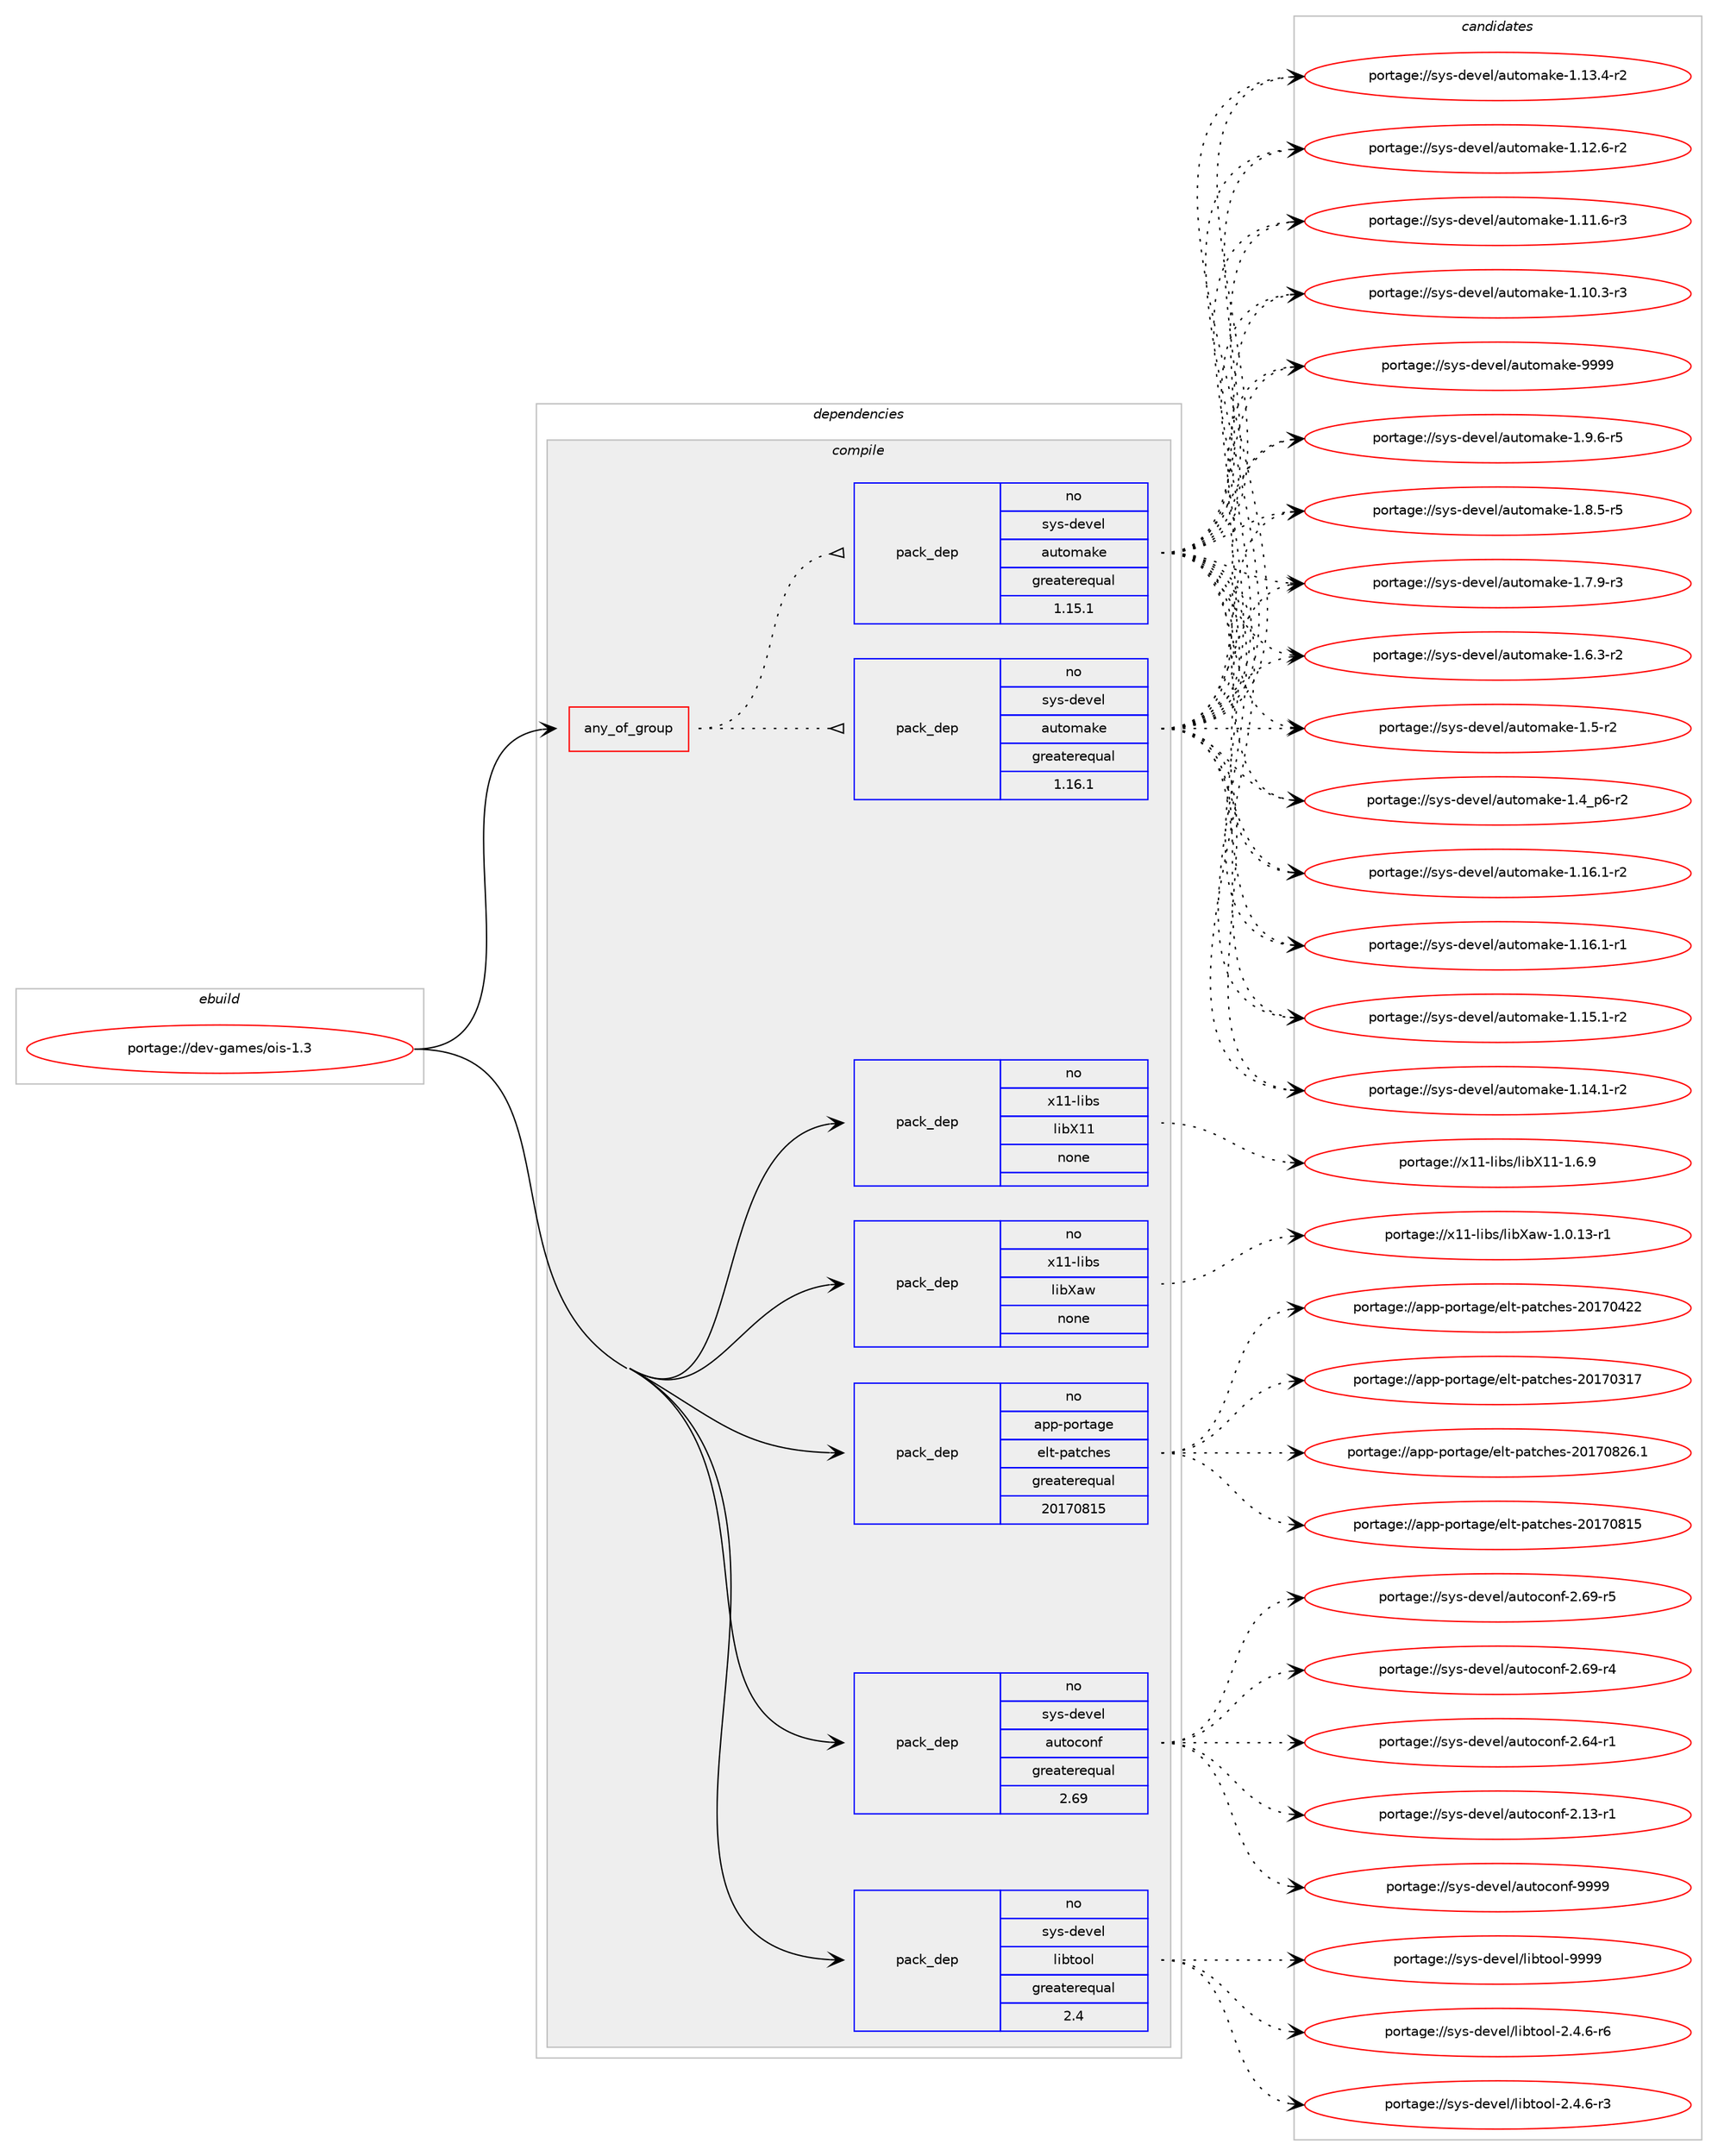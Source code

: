 digraph prolog {

# *************
# Graph options
# *************

newrank=true;
concentrate=true;
compound=true;
graph [rankdir=LR,fontname=Helvetica,fontsize=10,ranksep=1.5];#, ranksep=2.5, nodesep=0.2];
edge  [arrowhead=vee];
node  [fontname=Helvetica,fontsize=10];

# **********
# The ebuild
# **********

subgraph cluster_leftcol {
color=gray;
rank=same;
label=<<i>ebuild</i>>;
id [label="portage://dev-games/ois-1.3", color=red, width=4, href="../dev-games/ois-1.3.svg"];
}

# ****************
# The dependencies
# ****************

subgraph cluster_midcol {
color=gray;
label=<<i>dependencies</i>>;
subgraph cluster_compile {
fillcolor="#eeeeee";
style=filled;
label=<<i>compile</i>>;
subgraph any6903 {
dependency574000 [label=<<TABLE BORDER="0" CELLBORDER="1" CELLSPACING="0" CELLPADDING="4"><TR><TD CELLPADDING="10">any_of_group</TD></TR></TABLE>>, shape=none, color=red];subgraph pack431457 {
dependency574001 [label=<<TABLE BORDER="0" CELLBORDER="1" CELLSPACING="0" CELLPADDING="4" WIDTH="220"><TR><TD ROWSPAN="6" CELLPADDING="30">pack_dep</TD></TR><TR><TD WIDTH="110">no</TD></TR><TR><TD>sys-devel</TD></TR><TR><TD>automake</TD></TR><TR><TD>greaterequal</TD></TR><TR><TD>1.16.1</TD></TR></TABLE>>, shape=none, color=blue];
}
dependency574000:e -> dependency574001:w [weight=20,style="dotted",arrowhead="oinv"];
subgraph pack431458 {
dependency574002 [label=<<TABLE BORDER="0" CELLBORDER="1" CELLSPACING="0" CELLPADDING="4" WIDTH="220"><TR><TD ROWSPAN="6" CELLPADDING="30">pack_dep</TD></TR><TR><TD WIDTH="110">no</TD></TR><TR><TD>sys-devel</TD></TR><TR><TD>automake</TD></TR><TR><TD>greaterequal</TD></TR><TR><TD>1.15.1</TD></TR></TABLE>>, shape=none, color=blue];
}
dependency574000:e -> dependency574002:w [weight=20,style="dotted",arrowhead="oinv"];
}
id:e -> dependency574000:w [weight=20,style="solid",arrowhead="vee"];
subgraph pack431459 {
dependency574003 [label=<<TABLE BORDER="0" CELLBORDER="1" CELLSPACING="0" CELLPADDING="4" WIDTH="220"><TR><TD ROWSPAN="6" CELLPADDING="30">pack_dep</TD></TR><TR><TD WIDTH="110">no</TD></TR><TR><TD>app-portage</TD></TR><TR><TD>elt-patches</TD></TR><TR><TD>greaterequal</TD></TR><TR><TD>20170815</TD></TR></TABLE>>, shape=none, color=blue];
}
id:e -> dependency574003:w [weight=20,style="solid",arrowhead="vee"];
subgraph pack431460 {
dependency574004 [label=<<TABLE BORDER="0" CELLBORDER="1" CELLSPACING="0" CELLPADDING="4" WIDTH="220"><TR><TD ROWSPAN="6" CELLPADDING="30">pack_dep</TD></TR><TR><TD WIDTH="110">no</TD></TR><TR><TD>sys-devel</TD></TR><TR><TD>autoconf</TD></TR><TR><TD>greaterequal</TD></TR><TR><TD>2.69</TD></TR></TABLE>>, shape=none, color=blue];
}
id:e -> dependency574004:w [weight=20,style="solid",arrowhead="vee"];
subgraph pack431461 {
dependency574005 [label=<<TABLE BORDER="0" CELLBORDER="1" CELLSPACING="0" CELLPADDING="4" WIDTH="220"><TR><TD ROWSPAN="6" CELLPADDING="30">pack_dep</TD></TR><TR><TD WIDTH="110">no</TD></TR><TR><TD>sys-devel</TD></TR><TR><TD>libtool</TD></TR><TR><TD>greaterequal</TD></TR><TR><TD>2.4</TD></TR></TABLE>>, shape=none, color=blue];
}
id:e -> dependency574005:w [weight=20,style="solid",arrowhead="vee"];
subgraph pack431462 {
dependency574006 [label=<<TABLE BORDER="0" CELLBORDER="1" CELLSPACING="0" CELLPADDING="4" WIDTH="220"><TR><TD ROWSPAN="6" CELLPADDING="30">pack_dep</TD></TR><TR><TD WIDTH="110">no</TD></TR><TR><TD>x11-libs</TD></TR><TR><TD>libX11</TD></TR><TR><TD>none</TD></TR><TR><TD></TD></TR></TABLE>>, shape=none, color=blue];
}
id:e -> dependency574006:w [weight=20,style="solid",arrowhead="vee"];
subgraph pack431463 {
dependency574007 [label=<<TABLE BORDER="0" CELLBORDER="1" CELLSPACING="0" CELLPADDING="4" WIDTH="220"><TR><TD ROWSPAN="6" CELLPADDING="30">pack_dep</TD></TR><TR><TD WIDTH="110">no</TD></TR><TR><TD>x11-libs</TD></TR><TR><TD>libXaw</TD></TR><TR><TD>none</TD></TR><TR><TD></TD></TR></TABLE>>, shape=none, color=blue];
}
id:e -> dependency574007:w [weight=20,style="solid",arrowhead="vee"];
}
subgraph cluster_compileandrun {
fillcolor="#eeeeee";
style=filled;
label=<<i>compile and run</i>>;
}
subgraph cluster_run {
fillcolor="#eeeeee";
style=filled;
label=<<i>run</i>>;
}
}

# **************
# The candidates
# **************

subgraph cluster_choices {
rank=same;
color=gray;
label=<<i>candidates</i>>;

subgraph choice431457 {
color=black;
nodesep=1;
choice115121115451001011181011084797117116111109971071014557575757 [label="portage://sys-devel/automake-9999", color=red, width=4,href="../sys-devel/automake-9999.svg"];
choice115121115451001011181011084797117116111109971071014549465746544511453 [label="portage://sys-devel/automake-1.9.6-r5", color=red, width=4,href="../sys-devel/automake-1.9.6-r5.svg"];
choice115121115451001011181011084797117116111109971071014549465646534511453 [label="portage://sys-devel/automake-1.8.5-r5", color=red, width=4,href="../sys-devel/automake-1.8.5-r5.svg"];
choice115121115451001011181011084797117116111109971071014549465546574511451 [label="portage://sys-devel/automake-1.7.9-r3", color=red, width=4,href="../sys-devel/automake-1.7.9-r3.svg"];
choice115121115451001011181011084797117116111109971071014549465446514511450 [label="portage://sys-devel/automake-1.6.3-r2", color=red, width=4,href="../sys-devel/automake-1.6.3-r2.svg"];
choice11512111545100101118101108479711711611110997107101454946534511450 [label="portage://sys-devel/automake-1.5-r2", color=red, width=4,href="../sys-devel/automake-1.5-r2.svg"];
choice115121115451001011181011084797117116111109971071014549465295112544511450 [label="portage://sys-devel/automake-1.4_p6-r2", color=red, width=4,href="../sys-devel/automake-1.4_p6-r2.svg"];
choice11512111545100101118101108479711711611110997107101454946495446494511450 [label="portage://sys-devel/automake-1.16.1-r2", color=red, width=4,href="../sys-devel/automake-1.16.1-r2.svg"];
choice11512111545100101118101108479711711611110997107101454946495446494511449 [label="portage://sys-devel/automake-1.16.1-r1", color=red, width=4,href="../sys-devel/automake-1.16.1-r1.svg"];
choice11512111545100101118101108479711711611110997107101454946495346494511450 [label="portage://sys-devel/automake-1.15.1-r2", color=red, width=4,href="../sys-devel/automake-1.15.1-r2.svg"];
choice11512111545100101118101108479711711611110997107101454946495246494511450 [label="portage://sys-devel/automake-1.14.1-r2", color=red, width=4,href="../sys-devel/automake-1.14.1-r2.svg"];
choice11512111545100101118101108479711711611110997107101454946495146524511450 [label="portage://sys-devel/automake-1.13.4-r2", color=red, width=4,href="../sys-devel/automake-1.13.4-r2.svg"];
choice11512111545100101118101108479711711611110997107101454946495046544511450 [label="portage://sys-devel/automake-1.12.6-r2", color=red, width=4,href="../sys-devel/automake-1.12.6-r2.svg"];
choice11512111545100101118101108479711711611110997107101454946494946544511451 [label="portage://sys-devel/automake-1.11.6-r3", color=red, width=4,href="../sys-devel/automake-1.11.6-r3.svg"];
choice11512111545100101118101108479711711611110997107101454946494846514511451 [label="portage://sys-devel/automake-1.10.3-r3", color=red, width=4,href="../sys-devel/automake-1.10.3-r3.svg"];
dependency574001:e -> choice115121115451001011181011084797117116111109971071014557575757:w [style=dotted,weight="100"];
dependency574001:e -> choice115121115451001011181011084797117116111109971071014549465746544511453:w [style=dotted,weight="100"];
dependency574001:e -> choice115121115451001011181011084797117116111109971071014549465646534511453:w [style=dotted,weight="100"];
dependency574001:e -> choice115121115451001011181011084797117116111109971071014549465546574511451:w [style=dotted,weight="100"];
dependency574001:e -> choice115121115451001011181011084797117116111109971071014549465446514511450:w [style=dotted,weight="100"];
dependency574001:e -> choice11512111545100101118101108479711711611110997107101454946534511450:w [style=dotted,weight="100"];
dependency574001:e -> choice115121115451001011181011084797117116111109971071014549465295112544511450:w [style=dotted,weight="100"];
dependency574001:e -> choice11512111545100101118101108479711711611110997107101454946495446494511450:w [style=dotted,weight="100"];
dependency574001:e -> choice11512111545100101118101108479711711611110997107101454946495446494511449:w [style=dotted,weight="100"];
dependency574001:e -> choice11512111545100101118101108479711711611110997107101454946495346494511450:w [style=dotted,weight="100"];
dependency574001:e -> choice11512111545100101118101108479711711611110997107101454946495246494511450:w [style=dotted,weight="100"];
dependency574001:e -> choice11512111545100101118101108479711711611110997107101454946495146524511450:w [style=dotted,weight="100"];
dependency574001:e -> choice11512111545100101118101108479711711611110997107101454946495046544511450:w [style=dotted,weight="100"];
dependency574001:e -> choice11512111545100101118101108479711711611110997107101454946494946544511451:w [style=dotted,weight="100"];
dependency574001:e -> choice11512111545100101118101108479711711611110997107101454946494846514511451:w [style=dotted,weight="100"];
}
subgraph choice431458 {
color=black;
nodesep=1;
choice115121115451001011181011084797117116111109971071014557575757 [label="portage://sys-devel/automake-9999", color=red, width=4,href="../sys-devel/automake-9999.svg"];
choice115121115451001011181011084797117116111109971071014549465746544511453 [label="portage://sys-devel/automake-1.9.6-r5", color=red, width=4,href="../sys-devel/automake-1.9.6-r5.svg"];
choice115121115451001011181011084797117116111109971071014549465646534511453 [label="portage://sys-devel/automake-1.8.5-r5", color=red, width=4,href="../sys-devel/automake-1.8.5-r5.svg"];
choice115121115451001011181011084797117116111109971071014549465546574511451 [label="portage://sys-devel/automake-1.7.9-r3", color=red, width=4,href="../sys-devel/automake-1.7.9-r3.svg"];
choice115121115451001011181011084797117116111109971071014549465446514511450 [label="portage://sys-devel/automake-1.6.3-r2", color=red, width=4,href="../sys-devel/automake-1.6.3-r2.svg"];
choice11512111545100101118101108479711711611110997107101454946534511450 [label="portage://sys-devel/automake-1.5-r2", color=red, width=4,href="../sys-devel/automake-1.5-r2.svg"];
choice115121115451001011181011084797117116111109971071014549465295112544511450 [label="portage://sys-devel/automake-1.4_p6-r2", color=red, width=4,href="../sys-devel/automake-1.4_p6-r2.svg"];
choice11512111545100101118101108479711711611110997107101454946495446494511450 [label="portage://sys-devel/automake-1.16.1-r2", color=red, width=4,href="../sys-devel/automake-1.16.1-r2.svg"];
choice11512111545100101118101108479711711611110997107101454946495446494511449 [label="portage://sys-devel/automake-1.16.1-r1", color=red, width=4,href="../sys-devel/automake-1.16.1-r1.svg"];
choice11512111545100101118101108479711711611110997107101454946495346494511450 [label="portage://sys-devel/automake-1.15.1-r2", color=red, width=4,href="../sys-devel/automake-1.15.1-r2.svg"];
choice11512111545100101118101108479711711611110997107101454946495246494511450 [label="portage://sys-devel/automake-1.14.1-r2", color=red, width=4,href="../sys-devel/automake-1.14.1-r2.svg"];
choice11512111545100101118101108479711711611110997107101454946495146524511450 [label="portage://sys-devel/automake-1.13.4-r2", color=red, width=4,href="../sys-devel/automake-1.13.4-r2.svg"];
choice11512111545100101118101108479711711611110997107101454946495046544511450 [label="portage://sys-devel/automake-1.12.6-r2", color=red, width=4,href="../sys-devel/automake-1.12.6-r2.svg"];
choice11512111545100101118101108479711711611110997107101454946494946544511451 [label="portage://sys-devel/automake-1.11.6-r3", color=red, width=4,href="../sys-devel/automake-1.11.6-r3.svg"];
choice11512111545100101118101108479711711611110997107101454946494846514511451 [label="portage://sys-devel/automake-1.10.3-r3", color=red, width=4,href="../sys-devel/automake-1.10.3-r3.svg"];
dependency574002:e -> choice115121115451001011181011084797117116111109971071014557575757:w [style=dotted,weight="100"];
dependency574002:e -> choice115121115451001011181011084797117116111109971071014549465746544511453:w [style=dotted,weight="100"];
dependency574002:e -> choice115121115451001011181011084797117116111109971071014549465646534511453:w [style=dotted,weight="100"];
dependency574002:e -> choice115121115451001011181011084797117116111109971071014549465546574511451:w [style=dotted,weight="100"];
dependency574002:e -> choice115121115451001011181011084797117116111109971071014549465446514511450:w [style=dotted,weight="100"];
dependency574002:e -> choice11512111545100101118101108479711711611110997107101454946534511450:w [style=dotted,weight="100"];
dependency574002:e -> choice115121115451001011181011084797117116111109971071014549465295112544511450:w [style=dotted,weight="100"];
dependency574002:e -> choice11512111545100101118101108479711711611110997107101454946495446494511450:w [style=dotted,weight="100"];
dependency574002:e -> choice11512111545100101118101108479711711611110997107101454946495446494511449:w [style=dotted,weight="100"];
dependency574002:e -> choice11512111545100101118101108479711711611110997107101454946495346494511450:w [style=dotted,weight="100"];
dependency574002:e -> choice11512111545100101118101108479711711611110997107101454946495246494511450:w [style=dotted,weight="100"];
dependency574002:e -> choice11512111545100101118101108479711711611110997107101454946495146524511450:w [style=dotted,weight="100"];
dependency574002:e -> choice11512111545100101118101108479711711611110997107101454946495046544511450:w [style=dotted,weight="100"];
dependency574002:e -> choice11512111545100101118101108479711711611110997107101454946494946544511451:w [style=dotted,weight="100"];
dependency574002:e -> choice11512111545100101118101108479711711611110997107101454946494846514511451:w [style=dotted,weight="100"];
}
subgraph choice431459 {
color=black;
nodesep=1;
choice971121124511211111411697103101471011081164511297116991041011154550484955485650544649 [label="portage://app-portage/elt-patches-20170826.1", color=red, width=4,href="../app-portage/elt-patches-20170826.1.svg"];
choice97112112451121111141169710310147101108116451129711699104101115455048495548564953 [label="portage://app-portage/elt-patches-20170815", color=red, width=4,href="../app-portage/elt-patches-20170815.svg"];
choice97112112451121111141169710310147101108116451129711699104101115455048495548525050 [label="portage://app-portage/elt-patches-20170422", color=red, width=4,href="../app-portage/elt-patches-20170422.svg"];
choice97112112451121111141169710310147101108116451129711699104101115455048495548514955 [label="portage://app-portage/elt-patches-20170317", color=red, width=4,href="../app-portage/elt-patches-20170317.svg"];
dependency574003:e -> choice971121124511211111411697103101471011081164511297116991041011154550484955485650544649:w [style=dotted,weight="100"];
dependency574003:e -> choice97112112451121111141169710310147101108116451129711699104101115455048495548564953:w [style=dotted,weight="100"];
dependency574003:e -> choice97112112451121111141169710310147101108116451129711699104101115455048495548525050:w [style=dotted,weight="100"];
dependency574003:e -> choice97112112451121111141169710310147101108116451129711699104101115455048495548514955:w [style=dotted,weight="100"];
}
subgraph choice431460 {
color=black;
nodesep=1;
choice115121115451001011181011084797117116111991111101024557575757 [label="portage://sys-devel/autoconf-9999", color=red, width=4,href="../sys-devel/autoconf-9999.svg"];
choice1151211154510010111810110847971171161119911111010245504654574511453 [label="portage://sys-devel/autoconf-2.69-r5", color=red, width=4,href="../sys-devel/autoconf-2.69-r5.svg"];
choice1151211154510010111810110847971171161119911111010245504654574511452 [label="portage://sys-devel/autoconf-2.69-r4", color=red, width=4,href="../sys-devel/autoconf-2.69-r4.svg"];
choice1151211154510010111810110847971171161119911111010245504654524511449 [label="portage://sys-devel/autoconf-2.64-r1", color=red, width=4,href="../sys-devel/autoconf-2.64-r1.svg"];
choice1151211154510010111810110847971171161119911111010245504649514511449 [label="portage://sys-devel/autoconf-2.13-r1", color=red, width=4,href="../sys-devel/autoconf-2.13-r1.svg"];
dependency574004:e -> choice115121115451001011181011084797117116111991111101024557575757:w [style=dotted,weight="100"];
dependency574004:e -> choice1151211154510010111810110847971171161119911111010245504654574511453:w [style=dotted,weight="100"];
dependency574004:e -> choice1151211154510010111810110847971171161119911111010245504654574511452:w [style=dotted,weight="100"];
dependency574004:e -> choice1151211154510010111810110847971171161119911111010245504654524511449:w [style=dotted,weight="100"];
dependency574004:e -> choice1151211154510010111810110847971171161119911111010245504649514511449:w [style=dotted,weight="100"];
}
subgraph choice431461 {
color=black;
nodesep=1;
choice1151211154510010111810110847108105981161111111084557575757 [label="portage://sys-devel/libtool-9999", color=red, width=4,href="../sys-devel/libtool-9999.svg"];
choice1151211154510010111810110847108105981161111111084550465246544511454 [label="portage://sys-devel/libtool-2.4.6-r6", color=red, width=4,href="../sys-devel/libtool-2.4.6-r6.svg"];
choice1151211154510010111810110847108105981161111111084550465246544511451 [label="portage://sys-devel/libtool-2.4.6-r3", color=red, width=4,href="../sys-devel/libtool-2.4.6-r3.svg"];
dependency574005:e -> choice1151211154510010111810110847108105981161111111084557575757:w [style=dotted,weight="100"];
dependency574005:e -> choice1151211154510010111810110847108105981161111111084550465246544511454:w [style=dotted,weight="100"];
dependency574005:e -> choice1151211154510010111810110847108105981161111111084550465246544511451:w [style=dotted,weight="100"];
}
subgraph choice431462 {
color=black;
nodesep=1;
choice120494945108105981154710810598884949454946544657 [label="portage://x11-libs/libX11-1.6.9", color=red, width=4,href="../x11-libs/libX11-1.6.9.svg"];
dependency574006:e -> choice120494945108105981154710810598884949454946544657:w [style=dotted,weight="100"];
}
subgraph choice431463 {
color=black;
nodesep=1;
choice1204949451081059811547108105988897119454946484649514511449 [label="portage://x11-libs/libXaw-1.0.13-r1", color=red, width=4,href="../x11-libs/libXaw-1.0.13-r1.svg"];
dependency574007:e -> choice1204949451081059811547108105988897119454946484649514511449:w [style=dotted,weight="100"];
}
}

}
